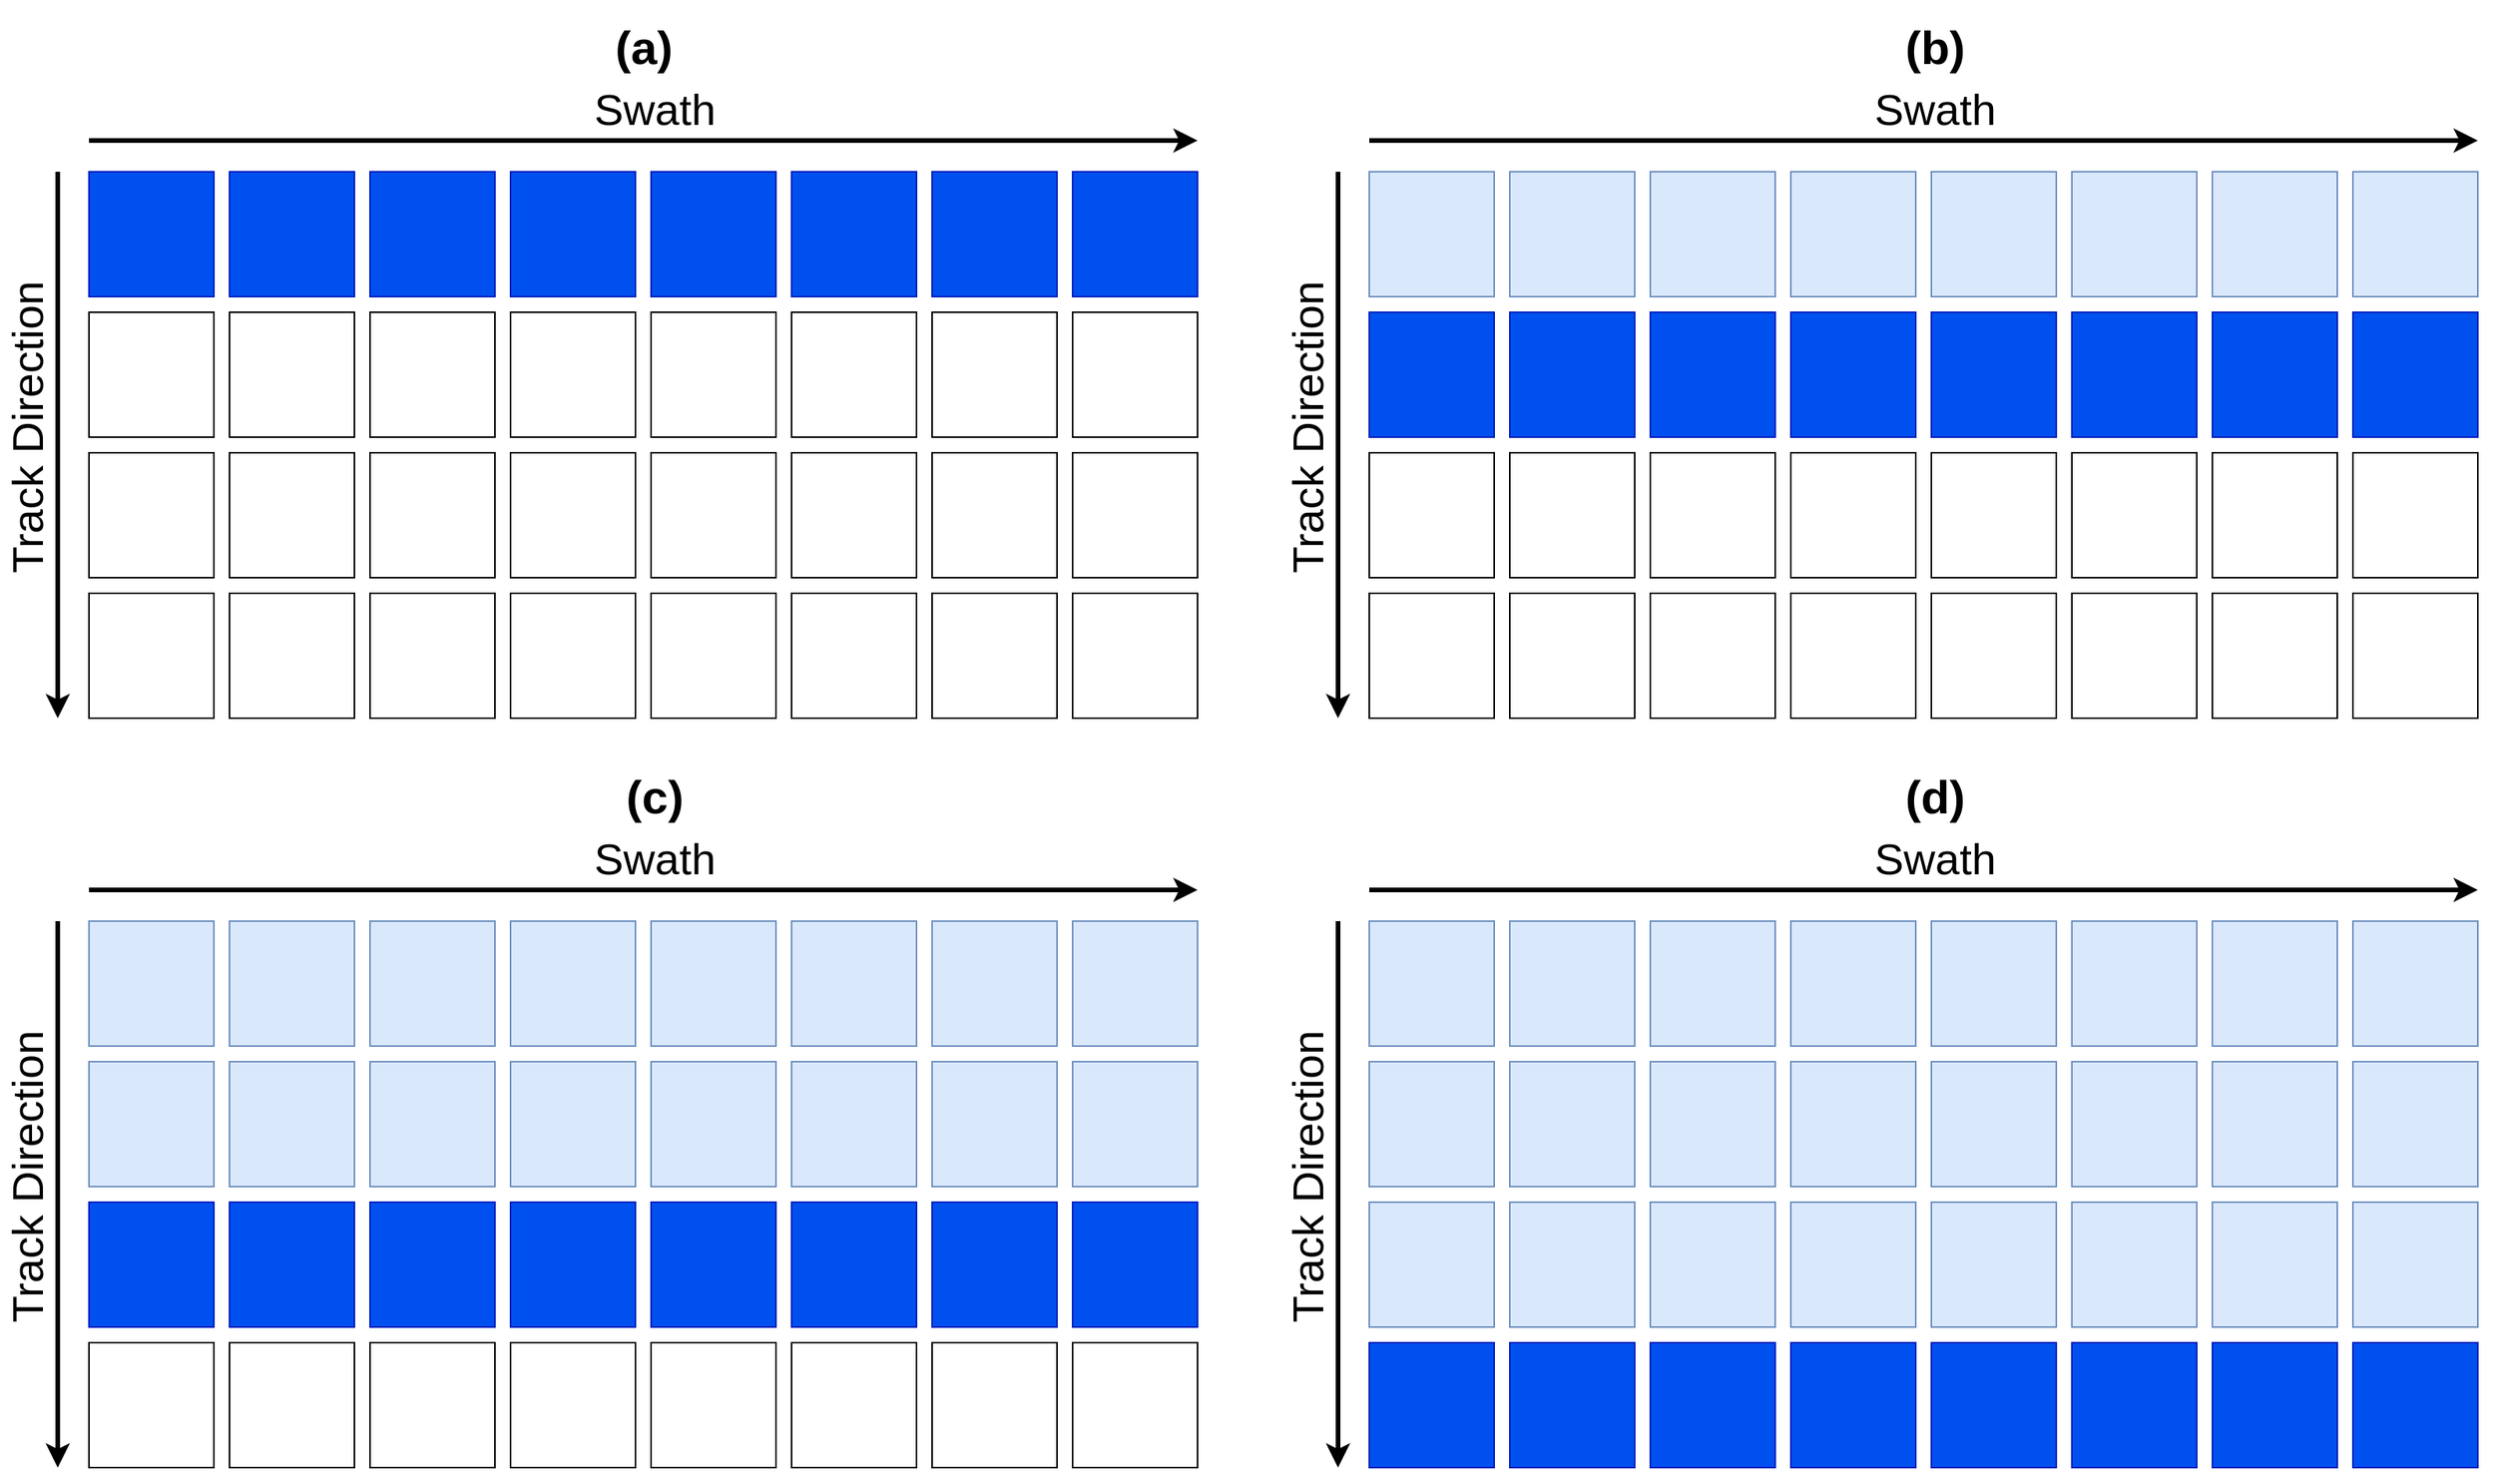 <mxfile version="17.5.0" type="github">
  <diagram id="hXTm1oB8rA-mRHJnSZot" name="Page-1">
    <mxGraphModel dx="2844" dy="2564" grid="1" gridSize="10" guides="1" tooltips="1" connect="1" arrows="1" fold="1" page="1" pageScale="1" pageWidth="850" pageHeight="1100" math="0" shadow="0">
      <root>
        <mxCell id="0" />
        <mxCell id="1" parent="0" />
        <mxCell id="MVHdh4CtInkI7NtIAPNV-1" value="" style="whiteSpace=wrap;html=1;aspect=fixed;fillColor=#0050ef;fontColor=#ffffff;strokeColor=#001DBC;" parent="1" vertex="1">
          <mxGeometry x="70" y="100" width="80" height="80" as="geometry" />
        </mxCell>
        <mxCell id="MVHdh4CtInkI7NtIAPNV-2" value="" style="whiteSpace=wrap;html=1;aspect=fixed;fillColor=#0050ef;fontColor=#ffffff;strokeColor=#001DBC;" parent="1" vertex="1">
          <mxGeometry x="160" y="100" width="80" height="80" as="geometry" />
        </mxCell>
        <mxCell id="MVHdh4CtInkI7NtIAPNV-147" value="" style="whiteSpace=wrap;html=1;aspect=fixed;fillColor=#0050ef;fontColor=#ffffff;strokeColor=#001DBC;" parent="1" vertex="1">
          <mxGeometry x="250" y="100" width="80" height="80" as="geometry" />
        </mxCell>
        <mxCell id="MVHdh4CtInkI7NtIAPNV-148" value="" style="whiteSpace=wrap;html=1;aspect=fixed;fillColor=#0050ef;fontColor=#ffffff;strokeColor=#001DBC;" parent="1" vertex="1">
          <mxGeometry x="340" y="100" width="80" height="80" as="geometry" />
        </mxCell>
        <mxCell id="MVHdh4CtInkI7NtIAPNV-157" value="" style="whiteSpace=wrap;html=1;aspect=fixed;fillColor=#0050ef;fontColor=#ffffff;strokeColor=#001DBC;" parent="1" vertex="1">
          <mxGeometry x="430" y="100" width="80" height="80" as="geometry" />
        </mxCell>
        <mxCell id="MVHdh4CtInkI7NtIAPNV-158" value="" style="whiteSpace=wrap;html=1;aspect=fixed;fillColor=#0050ef;fontColor=#ffffff;strokeColor=#001DBC;" parent="1" vertex="1">
          <mxGeometry x="520" y="100" width="80" height="80" as="geometry" />
        </mxCell>
        <mxCell id="MVHdh4CtInkI7NtIAPNV-159" value="" style="whiteSpace=wrap;html=1;aspect=fixed;fillColor=#0050ef;fontColor=#ffffff;strokeColor=#001DBC;" parent="1" vertex="1">
          <mxGeometry x="610" y="100" width="80" height="80" as="geometry" />
        </mxCell>
        <mxCell id="MVHdh4CtInkI7NtIAPNV-160" value="" style="whiteSpace=wrap;html=1;aspect=fixed;fillColor=#0050ef;fontColor=#ffffff;strokeColor=#001DBC;" parent="1" vertex="1">
          <mxGeometry x="700" y="100" width="80" height="80" as="geometry" />
        </mxCell>
        <mxCell id="MVHdh4CtInkI7NtIAPNV-161" value="" style="whiteSpace=wrap;html=1;aspect=fixed;" parent="1" vertex="1">
          <mxGeometry x="70" y="190" width="80" height="80" as="geometry" />
        </mxCell>
        <mxCell id="MVHdh4CtInkI7NtIAPNV-162" value="" style="whiteSpace=wrap;html=1;aspect=fixed;" parent="1" vertex="1">
          <mxGeometry x="160" y="190" width="80" height="80" as="geometry" />
        </mxCell>
        <mxCell id="MVHdh4CtInkI7NtIAPNV-163" value="" style="whiteSpace=wrap;html=1;aspect=fixed;" parent="1" vertex="1">
          <mxGeometry x="250" y="190" width="80" height="80" as="geometry" />
        </mxCell>
        <mxCell id="MVHdh4CtInkI7NtIAPNV-164" value="" style="whiteSpace=wrap;html=1;aspect=fixed;" parent="1" vertex="1">
          <mxGeometry x="340" y="190" width="80" height="80" as="geometry" />
        </mxCell>
        <mxCell id="MVHdh4CtInkI7NtIAPNV-165" value="" style="whiteSpace=wrap;html=1;aspect=fixed;" parent="1" vertex="1">
          <mxGeometry x="430" y="190" width="80" height="80" as="geometry" />
        </mxCell>
        <mxCell id="MVHdh4CtInkI7NtIAPNV-166" value="" style="whiteSpace=wrap;html=1;aspect=fixed;" parent="1" vertex="1">
          <mxGeometry x="520" y="190" width="80" height="80" as="geometry" />
        </mxCell>
        <mxCell id="MVHdh4CtInkI7NtIAPNV-167" value="" style="whiteSpace=wrap;html=1;aspect=fixed;" parent="1" vertex="1">
          <mxGeometry x="610" y="190" width="80" height="80" as="geometry" />
        </mxCell>
        <mxCell id="MVHdh4CtInkI7NtIAPNV-168" value="" style="whiteSpace=wrap;html=1;aspect=fixed;" parent="1" vertex="1">
          <mxGeometry x="700" y="190" width="80" height="80" as="geometry" />
        </mxCell>
        <mxCell id="MVHdh4CtInkI7NtIAPNV-169" value="" style="whiteSpace=wrap;html=1;aspect=fixed;" parent="1" vertex="1">
          <mxGeometry x="70" y="280" width="80" height="80" as="geometry" />
        </mxCell>
        <mxCell id="MVHdh4CtInkI7NtIAPNV-170" value="" style="whiteSpace=wrap;html=1;aspect=fixed;" parent="1" vertex="1">
          <mxGeometry x="160" y="280" width="80" height="80" as="geometry" />
        </mxCell>
        <mxCell id="MVHdh4CtInkI7NtIAPNV-171" value="" style="whiteSpace=wrap;html=1;aspect=fixed;" parent="1" vertex="1">
          <mxGeometry x="250" y="280" width="80" height="80" as="geometry" />
        </mxCell>
        <mxCell id="MVHdh4CtInkI7NtIAPNV-172" value="" style="whiteSpace=wrap;html=1;aspect=fixed;" parent="1" vertex="1">
          <mxGeometry x="340" y="280" width="80" height="80" as="geometry" />
        </mxCell>
        <mxCell id="MVHdh4CtInkI7NtIAPNV-173" value="" style="whiteSpace=wrap;html=1;aspect=fixed;" parent="1" vertex="1">
          <mxGeometry x="430" y="280" width="80" height="80" as="geometry" />
        </mxCell>
        <mxCell id="MVHdh4CtInkI7NtIAPNV-174" value="" style="whiteSpace=wrap;html=1;aspect=fixed;" parent="1" vertex="1">
          <mxGeometry x="520" y="280" width="80" height="80" as="geometry" />
        </mxCell>
        <mxCell id="MVHdh4CtInkI7NtIAPNV-175" value="" style="whiteSpace=wrap;html=1;aspect=fixed;" parent="1" vertex="1">
          <mxGeometry x="610" y="280" width="80" height="80" as="geometry" />
        </mxCell>
        <mxCell id="MVHdh4CtInkI7NtIAPNV-176" value="" style="whiteSpace=wrap;html=1;aspect=fixed;" parent="1" vertex="1">
          <mxGeometry x="700" y="280" width="80" height="80" as="geometry" />
        </mxCell>
        <mxCell id="MVHdh4CtInkI7NtIAPNV-177" value="" style="whiteSpace=wrap;html=1;aspect=fixed;" parent="1" vertex="1">
          <mxGeometry x="70" y="370" width="80" height="80" as="geometry" />
        </mxCell>
        <mxCell id="MVHdh4CtInkI7NtIAPNV-178" value="" style="whiteSpace=wrap;html=1;aspect=fixed;" parent="1" vertex="1">
          <mxGeometry x="160" y="370" width="80" height="80" as="geometry" />
        </mxCell>
        <mxCell id="MVHdh4CtInkI7NtIAPNV-179" value="" style="whiteSpace=wrap;html=1;aspect=fixed;" parent="1" vertex="1">
          <mxGeometry x="250" y="370" width="80" height="80" as="geometry" />
        </mxCell>
        <mxCell id="MVHdh4CtInkI7NtIAPNV-180" value="" style="whiteSpace=wrap;html=1;aspect=fixed;" parent="1" vertex="1">
          <mxGeometry x="340" y="370" width="80" height="80" as="geometry" />
        </mxCell>
        <mxCell id="MVHdh4CtInkI7NtIAPNV-181" value="" style="whiteSpace=wrap;html=1;aspect=fixed;" parent="1" vertex="1">
          <mxGeometry x="430" y="370" width="80" height="80" as="geometry" />
        </mxCell>
        <mxCell id="MVHdh4CtInkI7NtIAPNV-182" value="" style="whiteSpace=wrap;html=1;aspect=fixed;" parent="1" vertex="1">
          <mxGeometry x="520" y="370" width="80" height="80" as="geometry" />
        </mxCell>
        <mxCell id="MVHdh4CtInkI7NtIAPNV-183" value="" style="whiteSpace=wrap;html=1;aspect=fixed;" parent="1" vertex="1">
          <mxGeometry x="610" y="370" width="80" height="80" as="geometry" />
        </mxCell>
        <mxCell id="MVHdh4CtInkI7NtIAPNV-184" value="" style="whiteSpace=wrap;html=1;aspect=fixed;" parent="1" vertex="1">
          <mxGeometry x="700" y="370" width="80" height="80" as="geometry" />
        </mxCell>
        <mxCell id="MVHdh4CtInkI7NtIAPNV-201" value="" style="whiteSpace=wrap;html=1;aspect=fixed;fillColor=#dae8fc;strokeColor=#6c8ebf;" parent="1" vertex="1">
          <mxGeometry x="890" y="100" width="80" height="80" as="geometry" />
        </mxCell>
        <mxCell id="MVHdh4CtInkI7NtIAPNV-202" value="" style="whiteSpace=wrap;html=1;aspect=fixed;fillColor=#dae8fc;strokeColor=#6c8ebf;" parent="1" vertex="1">
          <mxGeometry x="980" y="100" width="80" height="80" as="geometry" />
        </mxCell>
        <mxCell id="MVHdh4CtInkI7NtIAPNV-203" value="" style="whiteSpace=wrap;html=1;aspect=fixed;fillColor=#dae8fc;strokeColor=#6c8ebf;" parent="1" vertex="1">
          <mxGeometry x="1070" y="100" width="80" height="80" as="geometry" />
        </mxCell>
        <mxCell id="MVHdh4CtInkI7NtIAPNV-204" value="" style="whiteSpace=wrap;html=1;aspect=fixed;fillColor=#dae8fc;strokeColor=#6c8ebf;" parent="1" vertex="1">
          <mxGeometry x="1160" y="100" width="80" height="80" as="geometry" />
        </mxCell>
        <mxCell id="MVHdh4CtInkI7NtIAPNV-205" value="" style="whiteSpace=wrap;html=1;aspect=fixed;fillColor=#dae8fc;strokeColor=#6c8ebf;" parent="1" vertex="1">
          <mxGeometry x="1250" y="100" width="80" height="80" as="geometry" />
        </mxCell>
        <mxCell id="MVHdh4CtInkI7NtIAPNV-206" value="" style="whiteSpace=wrap;html=1;aspect=fixed;fillColor=#dae8fc;strokeColor=#6c8ebf;" parent="1" vertex="1">
          <mxGeometry x="1340" y="100" width="80" height="80" as="geometry" />
        </mxCell>
        <mxCell id="MVHdh4CtInkI7NtIAPNV-207" value="" style="whiteSpace=wrap;html=1;aspect=fixed;fillColor=#dae8fc;strokeColor=#6c8ebf;" parent="1" vertex="1">
          <mxGeometry x="1430" y="100" width="80" height="80" as="geometry" />
        </mxCell>
        <mxCell id="MVHdh4CtInkI7NtIAPNV-208" value="" style="whiteSpace=wrap;html=1;aspect=fixed;fillColor=#dae8fc;strokeColor=#6c8ebf;" parent="1" vertex="1">
          <mxGeometry x="1520" y="100" width="80" height="80" as="geometry" />
        </mxCell>
        <mxCell id="MVHdh4CtInkI7NtIAPNV-209" value="" style="whiteSpace=wrap;html=1;aspect=fixed;fillColor=#0050ef;fontColor=#ffffff;strokeColor=#001DBC;" parent="1" vertex="1">
          <mxGeometry x="890" y="190" width="80" height="80" as="geometry" />
        </mxCell>
        <mxCell id="MVHdh4CtInkI7NtIAPNV-210" value="" style="whiteSpace=wrap;html=1;aspect=fixed;fillColor=#0050ef;fontColor=#ffffff;strokeColor=#001DBC;" parent="1" vertex="1">
          <mxGeometry x="980" y="190" width="80" height="80" as="geometry" />
        </mxCell>
        <mxCell id="MVHdh4CtInkI7NtIAPNV-211" value="" style="whiteSpace=wrap;html=1;aspect=fixed;fillColor=#0050ef;fontColor=#ffffff;strokeColor=#001DBC;" parent="1" vertex="1">
          <mxGeometry x="1070" y="190" width="80" height="80" as="geometry" />
        </mxCell>
        <mxCell id="MVHdh4CtInkI7NtIAPNV-212" value="" style="whiteSpace=wrap;html=1;aspect=fixed;fillColor=#0050ef;fontColor=#ffffff;strokeColor=#001DBC;" parent="1" vertex="1">
          <mxGeometry x="1160" y="190" width="80" height="80" as="geometry" />
        </mxCell>
        <mxCell id="MVHdh4CtInkI7NtIAPNV-213" value="" style="whiteSpace=wrap;html=1;aspect=fixed;fillColor=#0050ef;fontColor=#ffffff;strokeColor=#001DBC;" parent="1" vertex="1">
          <mxGeometry x="1250" y="190" width="80" height="80" as="geometry" />
        </mxCell>
        <mxCell id="MVHdh4CtInkI7NtIAPNV-214" value="" style="whiteSpace=wrap;html=1;aspect=fixed;fillColor=#0050ef;fontColor=#ffffff;strokeColor=#001DBC;" parent="1" vertex="1">
          <mxGeometry x="1340" y="190" width="80" height="80" as="geometry" />
        </mxCell>
        <mxCell id="MVHdh4CtInkI7NtIAPNV-215" value="" style="whiteSpace=wrap;html=1;aspect=fixed;fillColor=#0050ef;fontColor=#ffffff;strokeColor=#001DBC;" parent="1" vertex="1">
          <mxGeometry x="1430" y="190" width="80" height="80" as="geometry" />
        </mxCell>
        <mxCell id="MVHdh4CtInkI7NtIAPNV-216" value="" style="whiteSpace=wrap;html=1;aspect=fixed;fillColor=#0050ef;fontColor=#ffffff;strokeColor=#001DBC;" parent="1" vertex="1">
          <mxGeometry x="1520" y="190" width="80" height="80" as="geometry" />
        </mxCell>
        <mxCell id="MVHdh4CtInkI7NtIAPNV-217" value="" style="whiteSpace=wrap;html=1;aspect=fixed;" parent="1" vertex="1">
          <mxGeometry x="890" y="280" width="80" height="80" as="geometry" />
        </mxCell>
        <mxCell id="MVHdh4CtInkI7NtIAPNV-218" value="" style="whiteSpace=wrap;html=1;aspect=fixed;" parent="1" vertex="1">
          <mxGeometry x="980" y="280" width="80" height="80" as="geometry" />
        </mxCell>
        <mxCell id="MVHdh4CtInkI7NtIAPNV-219" value="" style="whiteSpace=wrap;html=1;aspect=fixed;" parent="1" vertex="1">
          <mxGeometry x="1070" y="280" width="80" height="80" as="geometry" />
        </mxCell>
        <mxCell id="MVHdh4CtInkI7NtIAPNV-220" value="" style="whiteSpace=wrap;html=1;aspect=fixed;" parent="1" vertex="1">
          <mxGeometry x="1160" y="280" width="80" height="80" as="geometry" />
        </mxCell>
        <mxCell id="MVHdh4CtInkI7NtIAPNV-221" value="" style="whiteSpace=wrap;html=1;aspect=fixed;" parent="1" vertex="1">
          <mxGeometry x="1250" y="280" width="80" height="80" as="geometry" />
        </mxCell>
        <mxCell id="MVHdh4CtInkI7NtIAPNV-222" value="" style="whiteSpace=wrap;html=1;aspect=fixed;" parent="1" vertex="1">
          <mxGeometry x="1340" y="280" width="80" height="80" as="geometry" />
        </mxCell>
        <mxCell id="MVHdh4CtInkI7NtIAPNV-223" value="" style="whiteSpace=wrap;html=1;aspect=fixed;" parent="1" vertex="1">
          <mxGeometry x="1430" y="280" width="80" height="80" as="geometry" />
        </mxCell>
        <mxCell id="MVHdh4CtInkI7NtIAPNV-224" value="" style="whiteSpace=wrap;html=1;aspect=fixed;" parent="1" vertex="1">
          <mxGeometry x="1520" y="280" width="80" height="80" as="geometry" />
        </mxCell>
        <mxCell id="MVHdh4CtInkI7NtIAPNV-225" value="" style="whiteSpace=wrap;html=1;aspect=fixed;" parent="1" vertex="1">
          <mxGeometry x="890" y="370" width="80" height="80" as="geometry" />
        </mxCell>
        <mxCell id="MVHdh4CtInkI7NtIAPNV-226" value="" style="whiteSpace=wrap;html=1;aspect=fixed;" parent="1" vertex="1">
          <mxGeometry x="980" y="370" width="80" height="80" as="geometry" />
        </mxCell>
        <mxCell id="MVHdh4CtInkI7NtIAPNV-227" value="" style="whiteSpace=wrap;html=1;aspect=fixed;" parent="1" vertex="1">
          <mxGeometry x="1070" y="370" width="80" height="80" as="geometry" />
        </mxCell>
        <mxCell id="MVHdh4CtInkI7NtIAPNV-228" value="" style="whiteSpace=wrap;html=1;aspect=fixed;" parent="1" vertex="1">
          <mxGeometry x="1160" y="370" width="80" height="80" as="geometry" />
        </mxCell>
        <mxCell id="MVHdh4CtInkI7NtIAPNV-229" value="" style="whiteSpace=wrap;html=1;aspect=fixed;" parent="1" vertex="1">
          <mxGeometry x="1250" y="370" width="80" height="80" as="geometry" />
        </mxCell>
        <mxCell id="MVHdh4CtInkI7NtIAPNV-230" value="" style="whiteSpace=wrap;html=1;aspect=fixed;" parent="1" vertex="1">
          <mxGeometry x="1340" y="370" width="80" height="80" as="geometry" />
        </mxCell>
        <mxCell id="MVHdh4CtInkI7NtIAPNV-231" value="" style="whiteSpace=wrap;html=1;aspect=fixed;" parent="1" vertex="1">
          <mxGeometry x="1430" y="370" width="80" height="80" as="geometry" />
        </mxCell>
        <mxCell id="MVHdh4CtInkI7NtIAPNV-232" value="" style="whiteSpace=wrap;html=1;aspect=fixed;" parent="1" vertex="1">
          <mxGeometry x="1520" y="370" width="80" height="80" as="geometry" />
        </mxCell>
        <mxCell id="MVHdh4CtInkI7NtIAPNV-233" value="" style="whiteSpace=wrap;html=1;aspect=fixed;fillColor=#dae8fc;strokeColor=#6c8ebf;" parent="1" vertex="1">
          <mxGeometry x="70" y="580" width="80" height="80" as="geometry" />
        </mxCell>
        <mxCell id="MVHdh4CtInkI7NtIAPNV-234" value="" style="whiteSpace=wrap;html=1;aspect=fixed;fillColor=#dae8fc;strokeColor=#6c8ebf;" parent="1" vertex="1">
          <mxGeometry x="160" y="580" width="80" height="80" as="geometry" />
        </mxCell>
        <mxCell id="MVHdh4CtInkI7NtIAPNV-235" value="" style="whiteSpace=wrap;html=1;aspect=fixed;fillColor=#dae8fc;strokeColor=#6c8ebf;" parent="1" vertex="1">
          <mxGeometry x="250" y="580" width="80" height="80" as="geometry" />
        </mxCell>
        <mxCell id="MVHdh4CtInkI7NtIAPNV-236" value="" style="whiteSpace=wrap;html=1;aspect=fixed;fillColor=#dae8fc;strokeColor=#6c8ebf;" parent="1" vertex="1">
          <mxGeometry x="340" y="580" width="80" height="80" as="geometry" />
        </mxCell>
        <mxCell id="MVHdh4CtInkI7NtIAPNV-237" value="" style="whiteSpace=wrap;html=1;aspect=fixed;fillColor=#dae8fc;strokeColor=#6c8ebf;" parent="1" vertex="1">
          <mxGeometry x="430" y="580" width="80" height="80" as="geometry" />
        </mxCell>
        <mxCell id="MVHdh4CtInkI7NtIAPNV-238" value="" style="whiteSpace=wrap;html=1;aspect=fixed;fillColor=#dae8fc;strokeColor=#6c8ebf;" parent="1" vertex="1">
          <mxGeometry x="520" y="580" width="80" height="80" as="geometry" />
        </mxCell>
        <mxCell id="MVHdh4CtInkI7NtIAPNV-239" value="" style="whiteSpace=wrap;html=1;aspect=fixed;fillColor=#dae8fc;strokeColor=#6c8ebf;" parent="1" vertex="1">
          <mxGeometry x="610" y="580" width="80" height="80" as="geometry" />
        </mxCell>
        <mxCell id="MVHdh4CtInkI7NtIAPNV-240" value="" style="whiteSpace=wrap;html=1;aspect=fixed;fillColor=#dae8fc;strokeColor=#6c8ebf;" parent="1" vertex="1">
          <mxGeometry x="700" y="580" width="80" height="80" as="geometry" />
        </mxCell>
        <mxCell id="MVHdh4CtInkI7NtIAPNV-241" value="" style="whiteSpace=wrap;html=1;aspect=fixed;fillColor=#dae8fc;strokeColor=#6c8ebf;" parent="1" vertex="1">
          <mxGeometry x="70" y="670" width="80" height="80" as="geometry" />
        </mxCell>
        <mxCell id="MVHdh4CtInkI7NtIAPNV-242" value="" style="whiteSpace=wrap;html=1;aspect=fixed;fillColor=#dae8fc;strokeColor=#6c8ebf;" parent="1" vertex="1">
          <mxGeometry x="160" y="670" width="80" height="80" as="geometry" />
        </mxCell>
        <mxCell id="MVHdh4CtInkI7NtIAPNV-243" value="" style="whiteSpace=wrap;html=1;aspect=fixed;fillColor=#dae8fc;strokeColor=#6c8ebf;" parent="1" vertex="1">
          <mxGeometry x="250" y="670" width="80" height="80" as="geometry" />
        </mxCell>
        <mxCell id="MVHdh4CtInkI7NtIAPNV-244" value="" style="whiteSpace=wrap;html=1;aspect=fixed;fillColor=#dae8fc;strokeColor=#6c8ebf;" parent="1" vertex="1">
          <mxGeometry x="340" y="670" width="80" height="80" as="geometry" />
        </mxCell>
        <mxCell id="MVHdh4CtInkI7NtIAPNV-245" value="" style="whiteSpace=wrap;html=1;aspect=fixed;fillColor=#dae8fc;strokeColor=#6c8ebf;" parent="1" vertex="1">
          <mxGeometry x="430" y="670" width="80" height="80" as="geometry" />
        </mxCell>
        <mxCell id="MVHdh4CtInkI7NtIAPNV-246" value="" style="whiteSpace=wrap;html=1;aspect=fixed;fillColor=#dae8fc;strokeColor=#6c8ebf;" parent="1" vertex="1">
          <mxGeometry x="520" y="670" width="80" height="80" as="geometry" />
        </mxCell>
        <mxCell id="MVHdh4CtInkI7NtIAPNV-247" value="" style="whiteSpace=wrap;html=1;aspect=fixed;fillColor=#dae8fc;strokeColor=#6c8ebf;" parent="1" vertex="1">
          <mxGeometry x="610" y="670" width="80" height="80" as="geometry" />
        </mxCell>
        <mxCell id="MVHdh4CtInkI7NtIAPNV-248" value="" style="whiteSpace=wrap;html=1;aspect=fixed;fillColor=#dae8fc;strokeColor=#6c8ebf;" parent="1" vertex="1">
          <mxGeometry x="700" y="670" width="80" height="80" as="geometry" />
        </mxCell>
        <mxCell id="MVHdh4CtInkI7NtIAPNV-249" value="" style="whiteSpace=wrap;html=1;aspect=fixed;fillColor=#0050ef;fontColor=#ffffff;strokeColor=#001DBC;" parent="1" vertex="1">
          <mxGeometry x="70" y="760" width="80" height="80" as="geometry" />
        </mxCell>
        <mxCell id="MVHdh4CtInkI7NtIAPNV-250" value="" style="whiteSpace=wrap;html=1;aspect=fixed;fillColor=#0050ef;fontColor=#ffffff;strokeColor=#001DBC;" parent="1" vertex="1">
          <mxGeometry x="160" y="760" width="80" height="80" as="geometry" />
        </mxCell>
        <mxCell id="MVHdh4CtInkI7NtIAPNV-251" value="" style="whiteSpace=wrap;html=1;aspect=fixed;fillColor=#0050ef;fontColor=#ffffff;strokeColor=#001DBC;" parent="1" vertex="1">
          <mxGeometry x="250" y="760" width="80" height="80" as="geometry" />
        </mxCell>
        <mxCell id="MVHdh4CtInkI7NtIAPNV-252" value="" style="whiteSpace=wrap;html=1;aspect=fixed;fillColor=#0050ef;fontColor=#ffffff;strokeColor=#001DBC;" parent="1" vertex="1">
          <mxGeometry x="340" y="760" width="80" height="80" as="geometry" />
        </mxCell>
        <mxCell id="MVHdh4CtInkI7NtIAPNV-253" value="" style="whiteSpace=wrap;html=1;aspect=fixed;fillColor=#0050ef;fontColor=#ffffff;strokeColor=#001DBC;" parent="1" vertex="1">
          <mxGeometry x="430" y="760" width="80" height="80" as="geometry" />
        </mxCell>
        <mxCell id="MVHdh4CtInkI7NtIAPNV-254" value="" style="whiteSpace=wrap;html=1;aspect=fixed;fillColor=#0050ef;fontColor=#ffffff;strokeColor=#001DBC;" parent="1" vertex="1">
          <mxGeometry x="520" y="760" width="80" height="80" as="geometry" />
        </mxCell>
        <mxCell id="MVHdh4CtInkI7NtIAPNV-255" value="" style="whiteSpace=wrap;html=1;aspect=fixed;fillColor=#0050ef;fontColor=#ffffff;strokeColor=#001DBC;" parent="1" vertex="1">
          <mxGeometry x="610" y="760" width="80" height="80" as="geometry" />
        </mxCell>
        <mxCell id="MVHdh4CtInkI7NtIAPNV-256" value="" style="whiteSpace=wrap;html=1;aspect=fixed;fillColor=#0050ef;fontColor=#ffffff;strokeColor=#001DBC;" parent="1" vertex="1">
          <mxGeometry x="700" y="760" width="80" height="80" as="geometry" />
        </mxCell>
        <mxCell id="MVHdh4CtInkI7NtIAPNV-257" value="" style="whiteSpace=wrap;html=1;aspect=fixed;" parent="1" vertex="1">
          <mxGeometry x="70" y="850" width="80" height="80" as="geometry" />
        </mxCell>
        <mxCell id="MVHdh4CtInkI7NtIAPNV-258" value="" style="whiteSpace=wrap;html=1;aspect=fixed;" parent="1" vertex="1">
          <mxGeometry x="160" y="850" width="80" height="80" as="geometry" />
        </mxCell>
        <mxCell id="MVHdh4CtInkI7NtIAPNV-259" value="" style="whiteSpace=wrap;html=1;aspect=fixed;" parent="1" vertex="1">
          <mxGeometry x="250" y="850" width="80" height="80" as="geometry" />
        </mxCell>
        <mxCell id="MVHdh4CtInkI7NtIAPNV-260" value="" style="whiteSpace=wrap;html=1;aspect=fixed;" parent="1" vertex="1">
          <mxGeometry x="340" y="850" width="80" height="80" as="geometry" />
        </mxCell>
        <mxCell id="MVHdh4CtInkI7NtIAPNV-261" value="" style="whiteSpace=wrap;html=1;aspect=fixed;" parent="1" vertex="1">
          <mxGeometry x="430" y="850" width="80" height="80" as="geometry" />
        </mxCell>
        <mxCell id="MVHdh4CtInkI7NtIAPNV-262" value="" style="whiteSpace=wrap;html=1;aspect=fixed;" parent="1" vertex="1">
          <mxGeometry x="520" y="850" width="80" height="80" as="geometry" />
        </mxCell>
        <mxCell id="MVHdh4CtInkI7NtIAPNV-263" value="" style="whiteSpace=wrap;html=1;aspect=fixed;" parent="1" vertex="1">
          <mxGeometry x="610" y="850" width="80" height="80" as="geometry" />
        </mxCell>
        <mxCell id="MVHdh4CtInkI7NtIAPNV-264" value="" style="whiteSpace=wrap;html=1;aspect=fixed;" parent="1" vertex="1">
          <mxGeometry x="700" y="850" width="80" height="80" as="geometry" />
        </mxCell>
        <mxCell id="MVHdh4CtInkI7NtIAPNV-265" value="" style="whiteSpace=wrap;html=1;aspect=fixed;fillColor=#dae8fc;strokeColor=#6c8ebf;" parent="1" vertex="1">
          <mxGeometry x="890" y="580" width="80" height="80" as="geometry" />
        </mxCell>
        <mxCell id="MVHdh4CtInkI7NtIAPNV-266" value="" style="whiteSpace=wrap;html=1;aspect=fixed;fillColor=#dae8fc;strokeColor=#6c8ebf;" parent="1" vertex="1">
          <mxGeometry x="980" y="580" width="80" height="80" as="geometry" />
        </mxCell>
        <mxCell id="MVHdh4CtInkI7NtIAPNV-267" value="" style="whiteSpace=wrap;html=1;aspect=fixed;fillColor=#dae8fc;strokeColor=#6c8ebf;" parent="1" vertex="1">
          <mxGeometry x="1070" y="580" width="80" height="80" as="geometry" />
        </mxCell>
        <mxCell id="MVHdh4CtInkI7NtIAPNV-268" value="" style="whiteSpace=wrap;html=1;aspect=fixed;fillColor=#dae8fc;strokeColor=#6c8ebf;" parent="1" vertex="1">
          <mxGeometry x="1160" y="580" width="80" height="80" as="geometry" />
        </mxCell>
        <mxCell id="MVHdh4CtInkI7NtIAPNV-269" value="" style="whiteSpace=wrap;html=1;aspect=fixed;fillColor=#dae8fc;strokeColor=#6c8ebf;" parent="1" vertex="1">
          <mxGeometry x="1250" y="580" width="80" height="80" as="geometry" />
        </mxCell>
        <mxCell id="MVHdh4CtInkI7NtIAPNV-270" value="" style="whiteSpace=wrap;html=1;aspect=fixed;fillColor=#dae8fc;strokeColor=#6c8ebf;" parent="1" vertex="1">
          <mxGeometry x="1340" y="580" width="80" height="80" as="geometry" />
        </mxCell>
        <mxCell id="MVHdh4CtInkI7NtIAPNV-271" value="" style="whiteSpace=wrap;html=1;aspect=fixed;fillColor=#dae8fc;strokeColor=#6c8ebf;" parent="1" vertex="1">
          <mxGeometry x="1430" y="580" width="80" height="80" as="geometry" />
        </mxCell>
        <mxCell id="MVHdh4CtInkI7NtIAPNV-272" value="" style="whiteSpace=wrap;html=1;aspect=fixed;fillColor=#dae8fc;strokeColor=#6c8ebf;" parent="1" vertex="1">
          <mxGeometry x="1520" y="580" width="80" height="80" as="geometry" />
        </mxCell>
        <mxCell id="MVHdh4CtInkI7NtIAPNV-273" value="" style="whiteSpace=wrap;html=1;aspect=fixed;fillColor=#dae8fc;strokeColor=#6c8ebf;" parent="1" vertex="1">
          <mxGeometry x="890" y="670" width="80" height="80" as="geometry" />
        </mxCell>
        <mxCell id="MVHdh4CtInkI7NtIAPNV-274" value="" style="whiteSpace=wrap;html=1;aspect=fixed;fillColor=#dae8fc;strokeColor=#6c8ebf;" parent="1" vertex="1">
          <mxGeometry x="980" y="670" width="80" height="80" as="geometry" />
        </mxCell>
        <mxCell id="MVHdh4CtInkI7NtIAPNV-275" value="" style="whiteSpace=wrap;html=1;aspect=fixed;fillColor=#dae8fc;strokeColor=#6c8ebf;" parent="1" vertex="1">
          <mxGeometry x="1070" y="670" width="80" height="80" as="geometry" />
        </mxCell>
        <mxCell id="MVHdh4CtInkI7NtIAPNV-276" value="" style="whiteSpace=wrap;html=1;aspect=fixed;fillColor=#dae8fc;strokeColor=#6c8ebf;" parent="1" vertex="1">
          <mxGeometry x="1160" y="670" width="80" height="80" as="geometry" />
        </mxCell>
        <mxCell id="MVHdh4CtInkI7NtIAPNV-277" value="" style="whiteSpace=wrap;html=1;aspect=fixed;fillColor=#dae8fc;strokeColor=#6c8ebf;" parent="1" vertex="1">
          <mxGeometry x="1250" y="670" width="80" height="80" as="geometry" />
        </mxCell>
        <mxCell id="MVHdh4CtInkI7NtIAPNV-278" value="" style="whiteSpace=wrap;html=1;aspect=fixed;fillColor=#dae8fc;strokeColor=#6c8ebf;" parent="1" vertex="1">
          <mxGeometry x="1340" y="670" width="80" height="80" as="geometry" />
        </mxCell>
        <mxCell id="MVHdh4CtInkI7NtIAPNV-279" value="" style="whiteSpace=wrap;html=1;aspect=fixed;fillColor=#dae8fc;strokeColor=#6c8ebf;" parent="1" vertex="1">
          <mxGeometry x="1430" y="670" width="80" height="80" as="geometry" />
        </mxCell>
        <mxCell id="MVHdh4CtInkI7NtIAPNV-280" value="" style="whiteSpace=wrap;html=1;aspect=fixed;fillColor=#dae8fc;strokeColor=#6c8ebf;" parent="1" vertex="1">
          <mxGeometry x="1520" y="670" width="80" height="80" as="geometry" />
        </mxCell>
        <mxCell id="MVHdh4CtInkI7NtIAPNV-281" value="" style="whiteSpace=wrap;html=1;aspect=fixed;fillColor=#dae8fc;strokeColor=#6c8ebf;" parent="1" vertex="1">
          <mxGeometry x="890" y="760" width="80" height="80" as="geometry" />
        </mxCell>
        <mxCell id="MVHdh4CtInkI7NtIAPNV-282" value="" style="whiteSpace=wrap;html=1;aspect=fixed;fillColor=#dae8fc;strokeColor=#6c8ebf;" parent="1" vertex="1">
          <mxGeometry x="980" y="760" width="80" height="80" as="geometry" />
        </mxCell>
        <mxCell id="MVHdh4CtInkI7NtIAPNV-283" value="" style="whiteSpace=wrap;html=1;aspect=fixed;fillColor=#dae8fc;strokeColor=#6c8ebf;" parent="1" vertex="1">
          <mxGeometry x="1070" y="760" width="80" height="80" as="geometry" />
        </mxCell>
        <mxCell id="MVHdh4CtInkI7NtIAPNV-284" value="" style="whiteSpace=wrap;html=1;aspect=fixed;fillColor=#dae8fc;strokeColor=#6c8ebf;" parent="1" vertex="1">
          <mxGeometry x="1160" y="760" width="80" height="80" as="geometry" />
        </mxCell>
        <mxCell id="MVHdh4CtInkI7NtIAPNV-285" value="" style="whiteSpace=wrap;html=1;aspect=fixed;fillColor=#dae8fc;strokeColor=#6c8ebf;" parent="1" vertex="1">
          <mxGeometry x="1250" y="760" width="80" height="80" as="geometry" />
        </mxCell>
        <mxCell id="MVHdh4CtInkI7NtIAPNV-286" value="" style="whiteSpace=wrap;html=1;aspect=fixed;fillColor=#dae8fc;strokeColor=#6c8ebf;" parent="1" vertex="1">
          <mxGeometry x="1340" y="760" width="80" height="80" as="geometry" />
        </mxCell>
        <mxCell id="MVHdh4CtInkI7NtIAPNV-287" value="" style="whiteSpace=wrap;html=1;aspect=fixed;fillColor=#dae8fc;strokeColor=#6c8ebf;" parent="1" vertex="1">
          <mxGeometry x="1430" y="760" width="80" height="80" as="geometry" />
        </mxCell>
        <mxCell id="MVHdh4CtInkI7NtIAPNV-288" value="" style="whiteSpace=wrap;html=1;aspect=fixed;fillColor=#dae8fc;strokeColor=#6c8ebf;" parent="1" vertex="1">
          <mxGeometry x="1520" y="760" width="80" height="80" as="geometry" />
        </mxCell>
        <mxCell id="MVHdh4CtInkI7NtIAPNV-289" value="" style="whiteSpace=wrap;html=1;aspect=fixed;fillColor=#0050ef;fontColor=#ffffff;strokeColor=#001DBC;" parent="1" vertex="1">
          <mxGeometry x="890" y="850" width="80" height="80" as="geometry" />
        </mxCell>
        <mxCell id="MVHdh4CtInkI7NtIAPNV-290" value="" style="whiteSpace=wrap;html=1;aspect=fixed;fillColor=#0050ef;fontColor=#ffffff;strokeColor=#001DBC;" parent="1" vertex="1">
          <mxGeometry x="980" y="850" width="80" height="80" as="geometry" />
        </mxCell>
        <mxCell id="MVHdh4CtInkI7NtIAPNV-291" value="" style="whiteSpace=wrap;html=1;aspect=fixed;fillColor=#0050ef;fontColor=#ffffff;strokeColor=#001DBC;" parent="1" vertex="1">
          <mxGeometry x="1070" y="850" width="80" height="80" as="geometry" />
        </mxCell>
        <mxCell id="MVHdh4CtInkI7NtIAPNV-292" value="" style="whiteSpace=wrap;html=1;aspect=fixed;fillColor=#0050ef;fontColor=#ffffff;strokeColor=#001DBC;" parent="1" vertex="1">
          <mxGeometry x="1160" y="850" width="80" height="80" as="geometry" />
        </mxCell>
        <mxCell id="MVHdh4CtInkI7NtIAPNV-293" value="" style="whiteSpace=wrap;html=1;aspect=fixed;fillColor=#0050ef;fontColor=#ffffff;strokeColor=#001DBC;" parent="1" vertex="1">
          <mxGeometry x="1250" y="850" width="80" height="80" as="geometry" />
        </mxCell>
        <mxCell id="MVHdh4CtInkI7NtIAPNV-294" value="" style="whiteSpace=wrap;html=1;aspect=fixed;fillColor=#0050ef;fontColor=#ffffff;strokeColor=#001DBC;" parent="1" vertex="1">
          <mxGeometry x="1340" y="850" width="80" height="80" as="geometry" />
        </mxCell>
        <mxCell id="MVHdh4CtInkI7NtIAPNV-295" value="" style="whiteSpace=wrap;html=1;aspect=fixed;fillColor=#0050ef;fontColor=#ffffff;strokeColor=#001DBC;" parent="1" vertex="1">
          <mxGeometry x="1430" y="850" width="80" height="80" as="geometry" />
        </mxCell>
        <mxCell id="MVHdh4CtInkI7NtIAPNV-296" value="" style="whiteSpace=wrap;html=1;aspect=fixed;fillColor=#0050ef;fontColor=#ffffff;strokeColor=#001DBC;" parent="1" vertex="1">
          <mxGeometry x="1520" y="850" width="80" height="80" as="geometry" />
        </mxCell>
        <mxCell id="MVHdh4CtInkI7NtIAPNV-297" value="(c)" style="text;html=1;strokeColor=none;fillColor=none;align=center;verticalAlign=middle;whiteSpace=wrap;rounded=0;fontSize=30;fontStyle=1" parent="1" vertex="1">
          <mxGeometry x="390" y="470" width="85" height="60" as="geometry" />
        </mxCell>
        <mxCell id="MVHdh4CtInkI7NtIAPNV-298" value="(d)" style="text;html=1;strokeColor=none;fillColor=none;align=center;verticalAlign=middle;whiteSpace=wrap;rounded=0;fontSize=30;fontStyle=1" parent="1" vertex="1">
          <mxGeometry x="1210" y="470" width="85" height="60" as="geometry" />
        </mxCell>
        <mxCell id="MVHdh4CtInkI7NtIAPNV-299" value="(a)" style="text;html=1;strokeColor=none;fillColor=none;align=center;verticalAlign=middle;whiteSpace=wrap;rounded=0;fontSize=30;fontStyle=1" parent="1" vertex="1">
          <mxGeometry x="383" y="-10" width="85" height="60" as="geometry" />
        </mxCell>
        <mxCell id="MVHdh4CtInkI7NtIAPNV-300" value="(b)" style="text;html=1;strokeColor=none;fillColor=none;align=center;verticalAlign=middle;whiteSpace=wrap;rounded=0;fontSize=30;fontStyle=1" parent="1" vertex="1">
          <mxGeometry x="1210" y="-10" width="85" height="60" as="geometry" />
        </mxCell>
        <mxCell id="LrSKz-aJ9Ax8tiOkTZ1s-3" value="" style="endArrow=classic;html=1;rounded=0;strokeWidth=3;" edge="1" parent="1">
          <mxGeometry width="50" height="50" relative="1" as="geometry">
            <mxPoint x="50" y="100" as="sourcePoint" />
            <mxPoint x="50" y="450" as="targetPoint" />
          </mxGeometry>
        </mxCell>
        <mxCell id="LrSKz-aJ9Ax8tiOkTZ1s-4" value="Track Direction" style="edgeLabel;html=1;align=center;verticalAlign=middle;resizable=0;points=[];rotation=-90;fontSize=28;" vertex="1" connectable="0" parent="LrSKz-aJ9Ax8tiOkTZ1s-3">
          <mxGeometry x="-0.063" y="-3" relative="1" as="geometry">
            <mxPoint x="-17" as="offset" />
          </mxGeometry>
        </mxCell>
        <mxCell id="LrSKz-aJ9Ax8tiOkTZ1s-5" value="" style="endArrow=classic;html=1;rounded=0;fontSize=28;strokeWidth=3;" edge="1" parent="1">
          <mxGeometry width="50" height="50" relative="1" as="geometry">
            <mxPoint x="70" y="80" as="sourcePoint" />
            <mxPoint x="780" y="80" as="targetPoint" />
          </mxGeometry>
        </mxCell>
        <mxCell id="LrSKz-aJ9Ax8tiOkTZ1s-6" value="Swath" style="edgeLabel;html=1;align=center;verticalAlign=middle;resizable=0;points=[];fontSize=28;" vertex="1" connectable="0" parent="LrSKz-aJ9Ax8tiOkTZ1s-5">
          <mxGeometry x="0.185" y="-3" relative="1" as="geometry">
            <mxPoint x="-59" y="-23" as="offset" />
          </mxGeometry>
        </mxCell>
        <mxCell id="LrSKz-aJ9Ax8tiOkTZ1s-11" value="" style="endArrow=classic;html=1;rounded=0;strokeWidth=3;" edge="1" parent="1">
          <mxGeometry width="50" height="50" relative="1" as="geometry">
            <mxPoint x="870" y="100" as="sourcePoint" />
            <mxPoint x="870" y="450" as="targetPoint" />
          </mxGeometry>
        </mxCell>
        <mxCell id="LrSKz-aJ9Ax8tiOkTZ1s-12" value="Track Direction" style="edgeLabel;html=1;align=center;verticalAlign=middle;resizable=0;points=[];rotation=-90;fontSize=28;" vertex="1" connectable="0" parent="LrSKz-aJ9Ax8tiOkTZ1s-11">
          <mxGeometry x="-0.063" y="-3" relative="1" as="geometry">
            <mxPoint x="-17" as="offset" />
          </mxGeometry>
        </mxCell>
        <mxCell id="LrSKz-aJ9Ax8tiOkTZ1s-13" value="" style="endArrow=classic;html=1;rounded=0;fontSize=28;strokeWidth=3;" edge="1" parent="1">
          <mxGeometry width="50" height="50" relative="1" as="geometry">
            <mxPoint x="890" y="80" as="sourcePoint" />
            <mxPoint x="1600" y="80" as="targetPoint" />
          </mxGeometry>
        </mxCell>
        <mxCell id="LrSKz-aJ9Ax8tiOkTZ1s-14" value="Swath" style="edgeLabel;html=1;align=center;verticalAlign=middle;resizable=0;points=[];fontSize=28;" vertex="1" connectable="0" parent="LrSKz-aJ9Ax8tiOkTZ1s-13">
          <mxGeometry x="0.185" y="-3" relative="1" as="geometry">
            <mxPoint x="-59" y="-23" as="offset" />
          </mxGeometry>
        </mxCell>
        <mxCell id="LrSKz-aJ9Ax8tiOkTZ1s-15" value="" style="endArrow=classic;html=1;rounded=0;strokeWidth=3;" edge="1" parent="1">
          <mxGeometry width="50" height="50" relative="1" as="geometry">
            <mxPoint x="50" y="580" as="sourcePoint" />
            <mxPoint x="50" y="930" as="targetPoint" />
          </mxGeometry>
        </mxCell>
        <mxCell id="LrSKz-aJ9Ax8tiOkTZ1s-16" value="Track Direction" style="edgeLabel;html=1;align=center;verticalAlign=middle;resizable=0;points=[];rotation=-90;fontSize=28;" vertex="1" connectable="0" parent="LrSKz-aJ9Ax8tiOkTZ1s-15">
          <mxGeometry x="-0.063" y="-3" relative="1" as="geometry">
            <mxPoint x="-17" as="offset" />
          </mxGeometry>
        </mxCell>
        <mxCell id="LrSKz-aJ9Ax8tiOkTZ1s-17" value="" style="endArrow=classic;html=1;rounded=0;fontSize=28;strokeWidth=3;" edge="1" parent="1">
          <mxGeometry width="50" height="50" relative="1" as="geometry">
            <mxPoint x="70" y="560" as="sourcePoint" />
            <mxPoint x="780" y="560" as="targetPoint" />
          </mxGeometry>
        </mxCell>
        <mxCell id="LrSKz-aJ9Ax8tiOkTZ1s-18" value="Swath" style="edgeLabel;html=1;align=center;verticalAlign=middle;resizable=0;points=[];fontSize=28;" vertex="1" connectable="0" parent="LrSKz-aJ9Ax8tiOkTZ1s-17">
          <mxGeometry x="0.185" y="-3" relative="1" as="geometry">
            <mxPoint x="-59" y="-23" as="offset" />
          </mxGeometry>
        </mxCell>
        <mxCell id="LrSKz-aJ9Ax8tiOkTZ1s-19" value="" style="endArrow=classic;html=1;rounded=0;strokeWidth=3;" edge="1" parent="1">
          <mxGeometry width="50" height="50" relative="1" as="geometry">
            <mxPoint x="870" y="580" as="sourcePoint" />
            <mxPoint x="870" y="930" as="targetPoint" />
          </mxGeometry>
        </mxCell>
        <mxCell id="LrSKz-aJ9Ax8tiOkTZ1s-20" value="Track Direction" style="edgeLabel;html=1;align=center;verticalAlign=middle;resizable=0;points=[];rotation=-90;fontSize=28;" vertex="1" connectable="0" parent="LrSKz-aJ9Ax8tiOkTZ1s-19">
          <mxGeometry x="-0.063" y="-3" relative="1" as="geometry">
            <mxPoint x="-17" as="offset" />
          </mxGeometry>
        </mxCell>
        <mxCell id="LrSKz-aJ9Ax8tiOkTZ1s-21" value="" style="endArrow=classic;html=1;rounded=0;fontSize=28;strokeWidth=3;" edge="1" parent="1">
          <mxGeometry width="50" height="50" relative="1" as="geometry">
            <mxPoint x="890" y="560" as="sourcePoint" />
            <mxPoint x="1600" y="560" as="targetPoint" />
          </mxGeometry>
        </mxCell>
        <mxCell id="LrSKz-aJ9Ax8tiOkTZ1s-22" value="Swath" style="edgeLabel;html=1;align=center;verticalAlign=middle;resizable=0;points=[];fontSize=28;" vertex="1" connectable="0" parent="LrSKz-aJ9Ax8tiOkTZ1s-21">
          <mxGeometry x="0.185" y="-3" relative="1" as="geometry">
            <mxPoint x="-59" y="-23" as="offset" />
          </mxGeometry>
        </mxCell>
      </root>
    </mxGraphModel>
  </diagram>
</mxfile>
